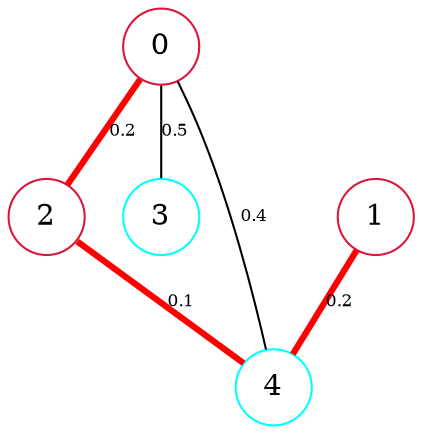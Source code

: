 graph "exemplo01.txt" {
	edge [fontsize=8]
	node [color=crimson shape=circle width=0.05]
	0 [label=0]
	node [color=crimson shape=circle width=0.05]
	1 [label=1]
	node [color=crimson shape=circle width=0.05]
	2 [label=2]
	node [color=aqua shape=circle width=0.05]
	3 [label=3]
	node [color=aqua shape=circle width=0.05]
	4 [label=4]
	0 -- 2 [label=0.2 color=red penwidth=3 weight=800]
	0 -- 3 [label=0.5 weight=500]
	0 -- 4 [label=0.4 weight=600]
	1 -- 4 [label=0.2 color=red penwidth=3 weight=800]
	2 -- 4 [label=0.1 color=red penwidth=3 weight=900]
}
